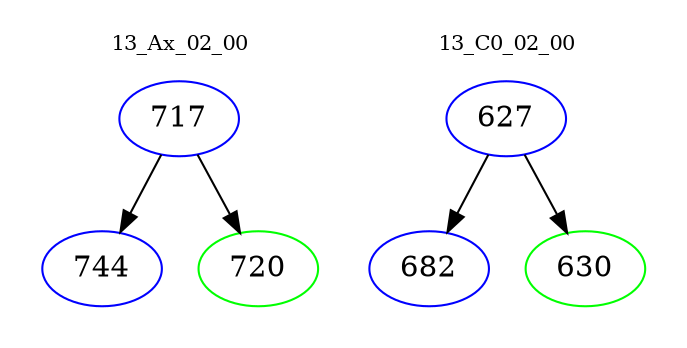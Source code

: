 digraph{
subgraph cluster_0 {
color = white
label = "13_Ax_02_00";
fontsize=10;
T0_717 [label="717", color="blue"]
T0_717 -> T0_744 [color="black"]
T0_744 [label="744", color="blue"]
T0_717 -> T0_720 [color="black"]
T0_720 [label="720", color="green"]
}
subgraph cluster_1 {
color = white
label = "13_C0_02_00";
fontsize=10;
T1_627 [label="627", color="blue"]
T1_627 -> T1_682 [color="black"]
T1_682 [label="682", color="blue"]
T1_627 -> T1_630 [color="black"]
T1_630 [label="630", color="green"]
}
}
